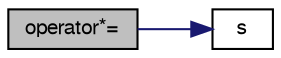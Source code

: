 digraph "operator*="
{
  bgcolor="transparent";
  edge [fontname="FreeSans",fontsize="10",labelfontname="FreeSans",labelfontsize="10"];
  node [fontname="FreeSans",fontsize="10",shape=record];
  rankdir="LR";
  Node2663 [label="operator*=",height=0.2,width=0.4,color="black", fillcolor="grey75", style="filled", fontcolor="black"];
  Node2663 -> Node2664 [color="midnightblue",fontsize="10",style="solid",fontname="FreeSans"];
  Node2664 [label="s",height=0.2,width=0.4,color="black",URL="$a18905.html#abb9c4233033fad2ad0206cd4adad3b9f"];
}
